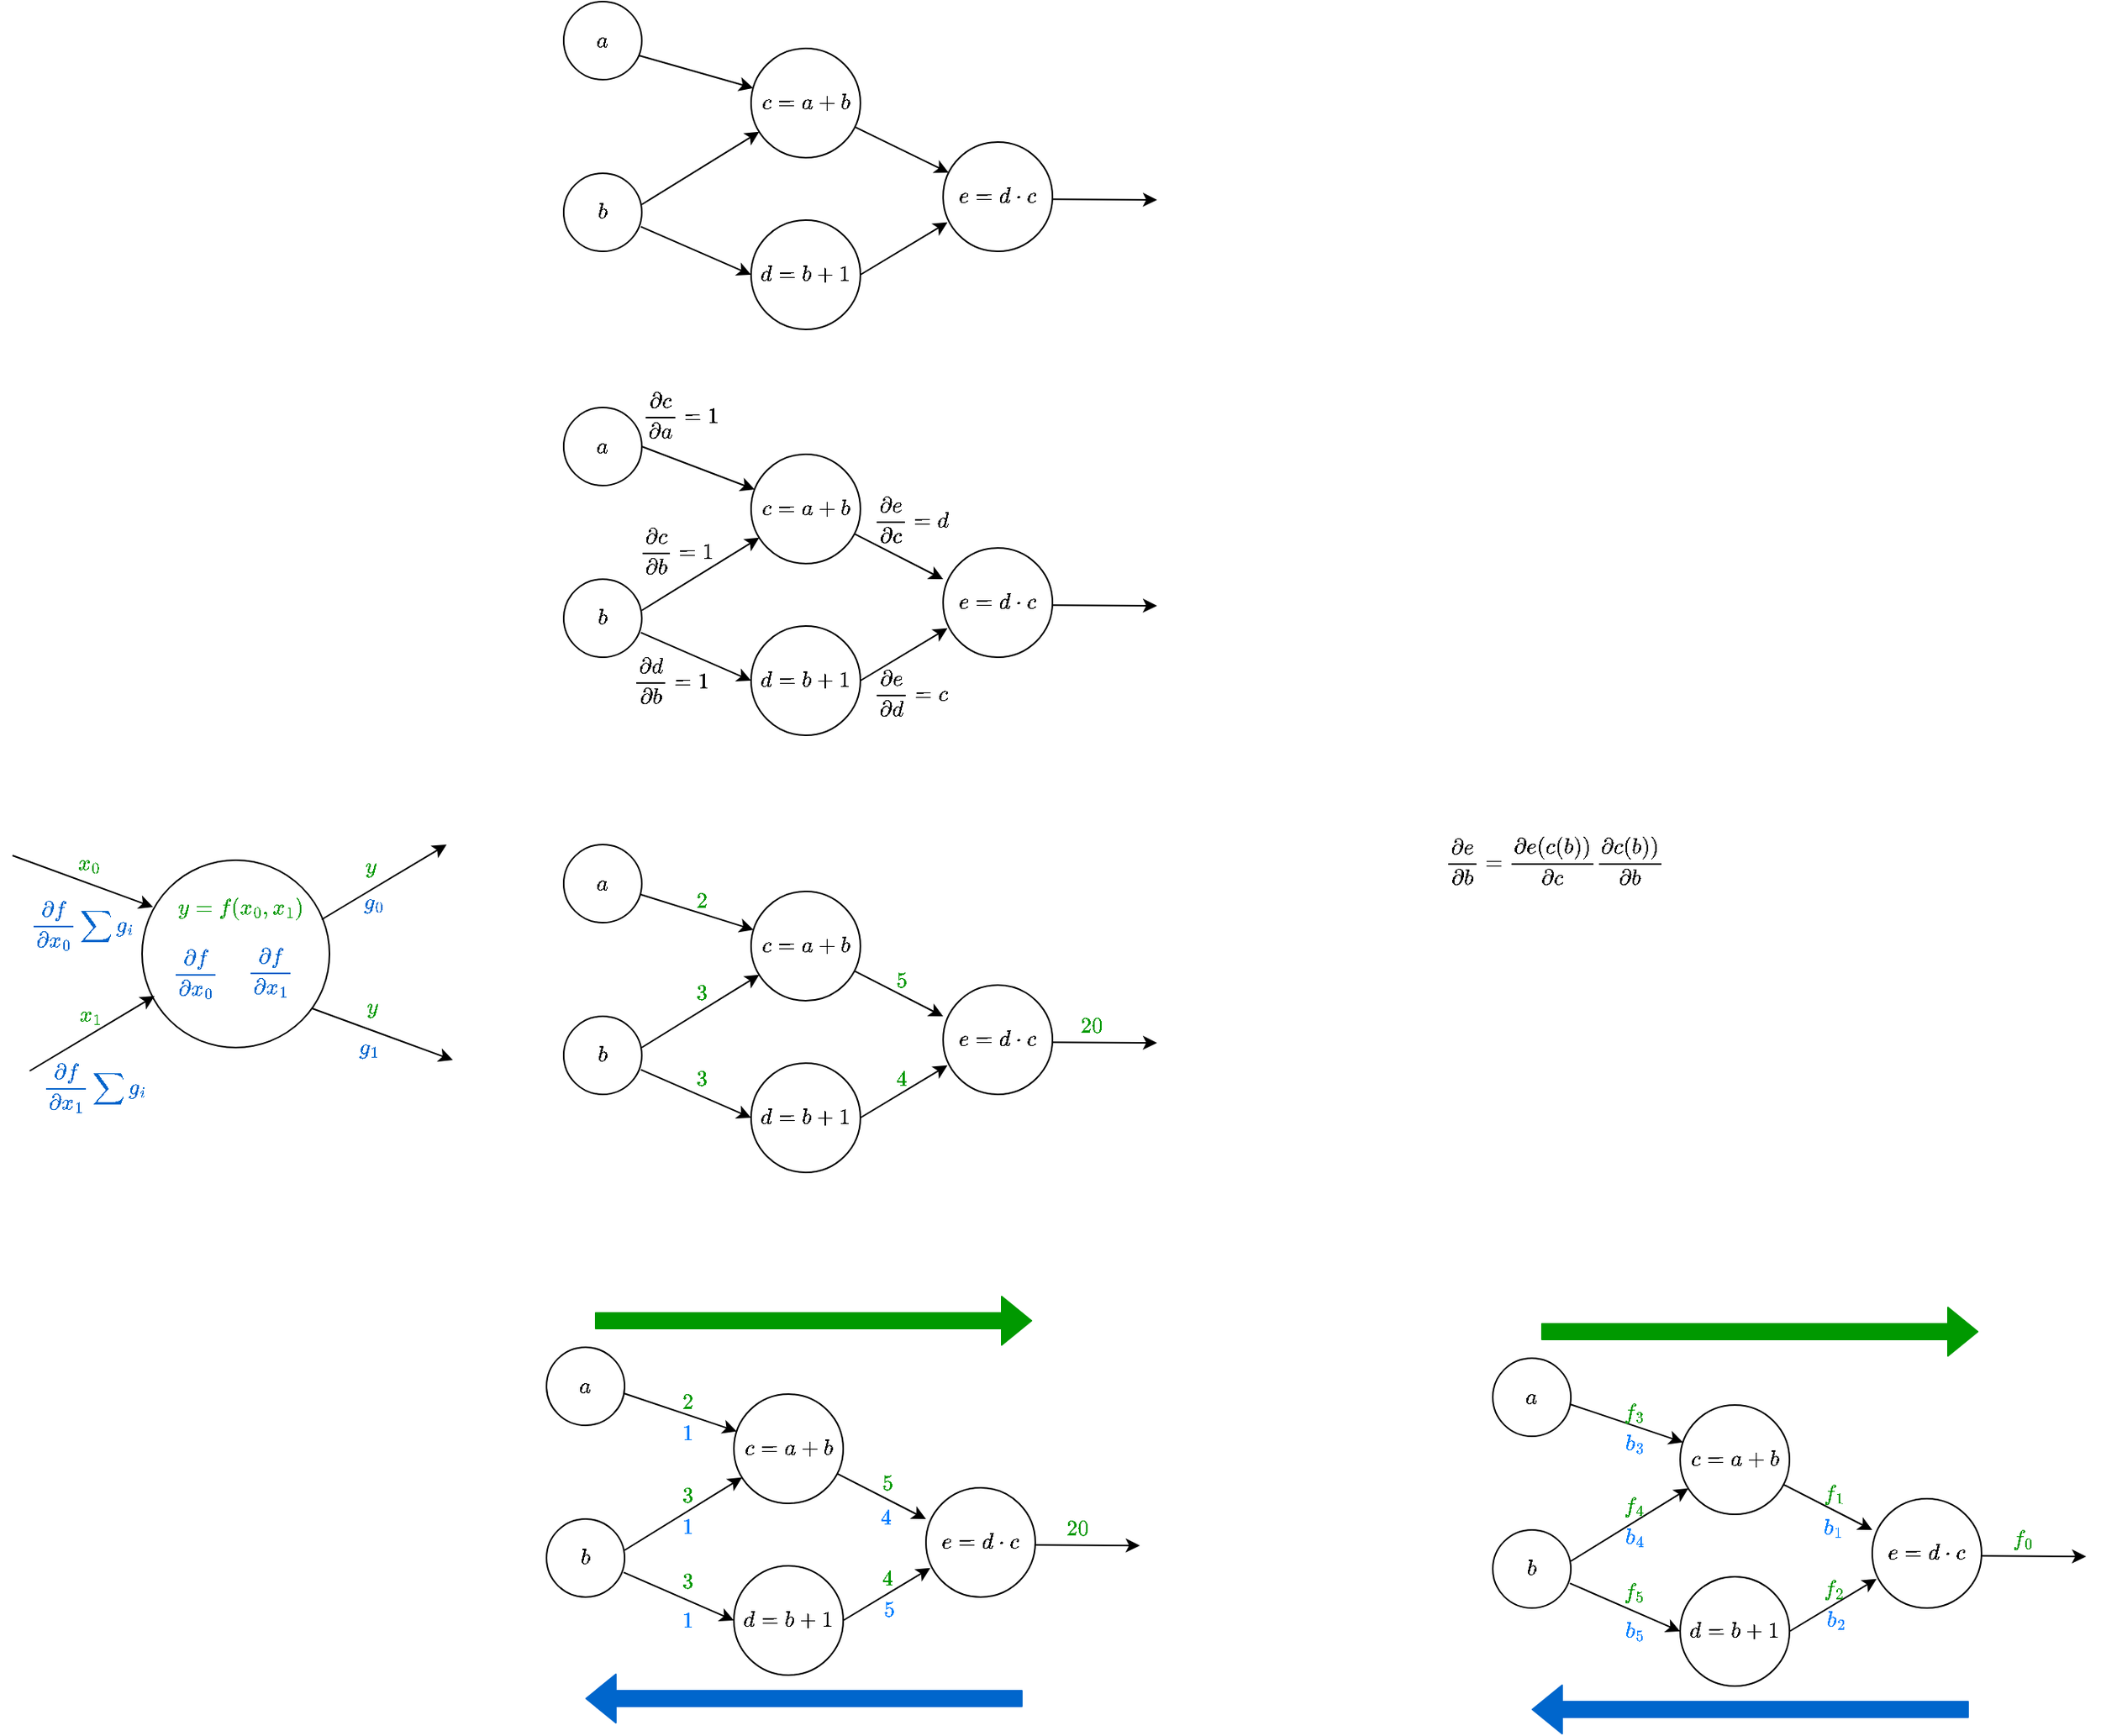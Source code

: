 <mxfile version="14.5.1" type="device"><diagram id="FZ1qodTyxrPg3b0DDFXE" name="Page-1"><mxGraphModel dx="2062" dy="1176" grid="1" gridSize="1" guides="1" tooltips="1" connect="1" arrows="1" fold="1" page="1" pageScale="1" pageWidth="1169" pageHeight="827" math="1" shadow="0"><root><mxCell id="0"/><mxCell id="1" parent="0"/><mxCell id="uOU9clJTIE974r7IaApo-1" value="$$e=d\cdot c$$" style="ellipse;whiteSpace=wrap;html=1;aspect=fixed;" parent="1" vertex="1"><mxGeometry x="633" y="310" width="70" height="70" as="geometry"/></mxCell><mxCell id="uOU9clJTIE974r7IaApo-2" value="&lt;span style=&quot;color: rgb(0 , 0 , 0) ; font-family: &amp;#34;helvetica&amp;#34; ; font-size: 12px ; font-style: normal ; font-weight: 400 ; letter-spacing: normal ; text-align: center ; text-indent: 0px ; text-transform: none ; word-spacing: 0px ; background-color: rgb(248 , 249 , 250) ; display: inline ; float: none&quot;&gt;$$c=a+b$$&lt;/span&gt;" style="ellipse;whiteSpace=wrap;html=1;aspect=fixed;" parent="1" vertex="1"><mxGeometry x="510" y="250" width="70" height="70" as="geometry"/></mxCell><mxCell id="uOU9clJTIE974r7IaApo-3" value="&lt;span style=&quot;font-family: &amp;#34;helvetica&amp;#34;&quot;&gt;$$d=b+1$$&lt;/span&gt;" style="ellipse;whiteSpace=wrap;html=1;aspect=fixed;" parent="1" vertex="1"><mxGeometry x="510" y="360" width="70" height="70" as="geometry"/></mxCell><mxCell id="uOU9clJTIE974r7IaApo-4" value="$$a$$" style="ellipse;whiteSpace=wrap;html=1;aspect=fixed;" parent="1" vertex="1"><mxGeometry x="390" y="220" width="50" height="50" as="geometry"/></mxCell><mxCell id="uOU9clJTIE974r7IaApo-5" value="$$b$$" style="ellipse;whiteSpace=wrap;html=1;aspect=fixed;" parent="1" vertex="1"><mxGeometry x="390" y="330" width="50" height="50" as="geometry"/></mxCell><mxCell id="uOU9clJTIE974r7IaApo-8" value="" style="endArrow=classic;html=1;exitX=0.96;exitY=0.69;exitDx=0;exitDy=0;exitPerimeter=0;" parent="1" source="uOU9clJTIE974r7IaApo-4" target="uOU9clJTIE974r7IaApo-2" edge="1"><mxGeometry width="50" height="50" relative="1" as="geometry"><mxPoint x="530" y="360" as="sourcePoint"/><mxPoint x="580" y="310" as="targetPoint"/></mxGeometry></mxCell><mxCell id="uOU9clJTIE974r7IaApo-9" value="" style="endArrow=classic;html=1;" parent="1" target="uOU9clJTIE974r7IaApo-2" edge="1"><mxGeometry width="50" height="50" relative="1" as="geometry"><mxPoint x="440" y="350" as="sourcePoint"/><mxPoint x="490" y="300" as="targetPoint"/></mxGeometry></mxCell><mxCell id="uOU9clJTIE974r7IaApo-11" value="" style="endArrow=classic;html=1;exitX=0.988;exitY=0.683;exitDx=0;exitDy=0;exitPerimeter=0;entryX=0;entryY=0.5;entryDx=0;entryDy=0;" parent="1" source="uOU9clJTIE974r7IaApo-5" target="uOU9clJTIE974r7IaApo-3" edge="1"><mxGeometry width="50" height="50" relative="1" as="geometry"><mxPoint x="450.0" y="360" as="sourcePoint"/><mxPoint x="525.232" y="313.409" as="targetPoint"/></mxGeometry></mxCell><mxCell id="uOU9clJTIE974r7IaApo-12" value="" style="endArrow=classic;html=1;exitX=1;exitY=0.5;exitDx=0;exitDy=0;entryX=0.04;entryY=0.734;entryDx=0;entryDy=0;entryPerimeter=0;" parent="1" source="uOU9clJTIE974r7IaApo-3" target="uOU9clJTIE974r7IaApo-1" edge="1"><mxGeometry width="50" height="50" relative="1" as="geometry"><mxPoint x="460.0" y="370" as="sourcePoint"/><mxPoint x="535.232" y="323.409" as="targetPoint"/></mxGeometry></mxCell><mxCell id="uOU9clJTIE974r7IaApo-13" value="" style="endArrow=classic;html=1;" parent="1" source="uOU9clJTIE974r7IaApo-2" target="uOU9clJTIE974r7IaApo-1" edge="1"><mxGeometry width="50" height="50" relative="1" as="geometry"><mxPoint x="470.0" y="380" as="sourcePoint"/><mxPoint x="633" y="330" as="targetPoint"/></mxGeometry></mxCell><mxCell id="uOU9clJTIE974r7IaApo-14" value="" style="endArrow=classic;html=1;" parent="1" edge="1"><mxGeometry width="50" height="50" relative="1" as="geometry"><mxPoint x="703.0" y="346.59" as="sourcePoint"/><mxPoint x="770" y="347" as="targetPoint"/></mxGeometry></mxCell><mxCell id="uOU9clJTIE974r7IaApo-15" value="$$e=d\cdot c$$" style="ellipse;whiteSpace=wrap;html=1;aspect=fixed;" parent="1" vertex="1"><mxGeometry x="633" y="850" width="70" height="70" as="geometry"/></mxCell><mxCell id="uOU9clJTIE974r7IaApo-16" value="&lt;span style=&quot;color: rgb(0 , 0 , 0) ; font-family: &amp;#34;helvetica&amp;#34; ; font-size: 12px ; font-style: normal ; font-weight: 400 ; letter-spacing: normal ; text-align: center ; text-indent: 0px ; text-transform: none ; word-spacing: 0px ; background-color: rgb(248 , 249 , 250) ; display: inline ; float: none&quot;&gt;$$c=a+b$$&lt;/span&gt;" style="ellipse;whiteSpace=wrap;html=1;aspect=fixed;" parent="1" vertex="1"><mxGeometry x="510" y="790" width="70" height="70" as="geometry"/></mxCell><mxCell id="uOU9clJTIE974r7IaApo-17" value="&lt;span style=&quot;font-family: &amp;#34;helvetica&amp;#34;&quot;&gt;$$d=b+1$$&lt;/span&gt;" style="ellipse;whiteSpace=wrap;html=1;aspect=fixed;" parent="1" vertex="1"><mxGeometry x="510" y="900" width="70" height="70" as="geometry"/></mxCell><mxCell id="uOU9clJTIE974r7IaApo-18" value="$$a$$" style="ellipse;whiteSpace=wrap;html=1;aspect=fixed;" parent="1" vertex="1"><mxGeometry x="390" y="760" width="50" height="50" as="geometry"/></mxCell><mxCell id="uOU9clJTIE974r7IaApo-19" value="$$b$$" style="ellipse;whiteSpace=wrap;html=1;aspect=fixed;" parent="1" vertex="1"><mxGeometry x="390" y="870" width="50" height="50" as="geometry"/></mxCell><mxCell id="uOU9clJTIE974r7IaApo-20" value="" style="endArrow=classic;html=1;exitX=0.979;exitY=0.638;exitDx=0;exitDy=0;exitPerimeter=0;" parent="1" source="uOU9clJTIE974r7IaApo-18" target="uOU9clJTIE974r7IaApo-16" edge="1"><mxGeometry width="50" height="50" relative="1" as="geometry"><mxPoint x="530" y="900" as="sourcePoint"/><mxPoint x="580" y="850" as="targetPoint"/></mxGeometry></mxCell><mxCell id="uOU9clJTIE974r7IaApo-21" value="" style="endArrow=classic;html=1;" parent="1" target="uOU9clJTIE974r7IaApo-16" edge="1"><mxGeometry width="50" height="50" relative="1" as="geometry"><mxPoint x="440.0" y="890" as="sourcePoint"/><mxPoint x="490" y="840" as="targetPoint"/></mxGeometry></mxCell><mxCell id="uOU9clJTIE974r7IaApo-22" value="" style="endArrow=classic;html=1;exitX=0.988;exitY=0.683;exitDx=0;exitDy=0;exitPerimeter=0;entryX=0;entryY=0.5;entryDx=0;entryDy=0;" parent="1" source="uOU9clJTIE974r7IaApo-19" target="uOU9clJTIE974r7IaApo-17" edge="1"><mxGeometry width="50" height="50" relative="1" as="geometry"><mxPoint x="450.0" y="900" as="sourcePoint"/><mxPoint x="525.232" y="853.409" as="targetPoint"/></mxGeometry></mxCell><mxCell id="uOU9clJTIE974r7IaApo-23" value="" style="endArrow=classic;html=1;exitX=1;exitY=0.5;exitDx=0;exitDy=0;entryX=0.04;entryY=0.734;entryDx=0;entryDy=0;entryPerimeter=0;" parent="1" source="uOU9clJTIE974r7IaApo-17" target="uOU9clJTIE974r7IaApo-15" edge="1"><mxGeometry width="50" height="50" relative="1" as="geometry"><mxPoint x="460.0" y="910" as="sourcePoint"/><mxPoint x="535.232" y="863.409" as="targetPoint"/></mxGeometry></mxCell><mxCell id="uOU9clJTIE974r7IaApo-24" value="" style="endArrow=classic;html=1;entryX=0;entryY=0.286;entryDx=0;entryDy=0;entryPerimeter=0;" parent="1" source="uOU9clJTIE974r7IaApo-16" target="uOU9clJTIE974r7IaApo-15" edge="1"><mxGeometry width="50" height="50" relative="1" as="geometry"><mxPoint x="470.0" y="920" as="sourcePoint"/><mxPoint x="545.232" y="873.409" as="targetPoint"/></mxGeometry></mxCell><mxCell id="uOU9clJTIE974r7IaApo-25" value="" style="endArrow=classic;html=1;" parent="1" edge="1"><mxGeometry width="50" height="50" relative="1" as="geometry"><mxPoint x="703" y="886.59" as="sourcePoint"/><mxPoint x="770" y="887" as="targetPoint"/></mxGeometry></mxCell><mxCell id="uOU9clJTIE974r7IaApo-28" value="$$3$$" style="text;html=1;fillColor=none;align=center;verticalAlign=middle;whiteSpace=wrap;rounded=0;fontColor=#009900;" parent="1" vertex="1"><mxGeometry x="459" y="845" width="40" height="20" as="geometry"/></mxCell><mxCell id="uOU9clJTIE974r7IaApo-29" value="$$4$$" style="text;html=1;fillColor=none;align=center;verticalAlign=middle;whiteSpace=wrap;rounded=0;fontColor=#009900;" parent="1" vertex="1"><mxGeometry x="587" y="900" width="40" height="20" as="geometry"/></mxCell><mxCell id="uOU9clJTIE974r7IaApo-30" value="$$5$$" style="text;html=1;fillColor=none;align=center;verticalAlign=middle;whiteSpace=wrap;rounded=0;fontColor=#009900;" parent="1" vertex="1"><mxGeometry x="587" y="837" width="40" height="20" as="geometry"/></mxCell><mxCell id="uOU9clJTIE974r7IaApo-31" value="$$20$$" style="text;html=1;fillColor=none;align=center;verticalAlign=middle;whiteSpace=wrap;rounded=0;fontColor=#009900;" parent="1" vertex="1"><mxGeometry x="708" y="866" width="40" height="20" as="geometry"/></mxCell><mxCell id="uOU9clJTIE974r7IaApo-32" value="$$3$$" style="text;html=1;fillColor=none;align=center;verticalAlign=middle;whiteSpace=wrap;rounded=0;fontColor=#009900;" parent="1" vertex="1"><mxGeometry x="459" y="900" width="40" height="20" as="geometry"/></mxCell><mxCell id="uOU9clJTIE974r7IaApo-33" value="$$2$$" style="text;html=1;fillColor=none;align=center;verticalAlign=middle;whiteSpace=wrap;rounded=0;fontColor=#009900;" parent="1" vertex="1"><mxGeometry x="459" y="786" width="40" height="20" as="geometry"/></mxCell><mxCell id="uOU9clJTIE974r7IaApo-34" value="$$e=d\cdot c$$" style="ellipse;whiteSpace=wrap;html=1;aspect=fixed;" parent="1" vertex="1"><mxGeometry x="633" y="570" width="70" height="70" as="geometry"/></mxCell><mxCell id="uOU9clJTIE974r7IaApo-35" value="&lt;span style=&quot;color: rgb(0 , 0 , 0) ; font-family: &amp;#34;helvetica&amp;#34; ; font-size: 12px ; font-style: normal ; font-weight: 400 ; letter-spacing: normal ; text-align: center ; text-indent: 0px ; text-transform: none ; word-spacing: 0px ; background-color: rgb(248 , 249 , 250) ; display: inline ; float: none&quot;&gt;$$c=a+b$$&lt;/span&gt;" style="ellipse;whiteSpace=wrap;html=1;aspect=fixed;" parent="1" vertex="1"><mxGeometry x="510" y="510" width="70" height="70" as="geometry"/></mxCell><mxCell id="uOU9clJTIE974r7IaApo-36" value="&lt;span style=&quot;font-family: &amp;#34;helvetica&amp;#34;&quot;&gt;$$d=b+1$$&lt;/span&gt;" style="ellipse;whiteSpace=wrap;html=1;aspect=fixed;" parent="1" vertex="1"><mxGeometry x="510" y="620" width="70" height="70" as="geometry"/></mxCell><mxCell id="uOU9clJTIE974r7IaApo-37" value="$$a$$" style="ellipse;whiteSpace=wrap;html=1;aspect=fixed;" parent="1" vertex="1"><mxGeometry x="390" y="480" width="50" height="50" as="geometry"/></mxCell><mxCell id="uOU9clJTIE974r7IaApo-38" value="$$b$$" style="ellipse;whiteSpace=wrap;html=1;aspect=fixed;" parent="1" vertex="1"><mxGeometry x="390" y="590" width="50" height="50" as="geometry"/></mxCell><mxCell id="uOU9clJTIE974r7IaApo-39" value="" style="endArrow=classic;html=1;exitX=1;exitY=0.5;exitDx=0;exitDy=0;" parent="1" source="uOU9clJTIE974r7IaApo-37" target="uOU9clJTIE974r7IaApo-35" edge="1"><mxGeometry width="50" height="50" relative="1" as="geometry"><mxPoint x="530" y="620" as="sourcePoint"/><mxPoint x="580" y="570" as="targetPoint"/></mxGeometry></mxCell><mxCell id="uOU9clJTIE974r7IaApo-40" value="" style="endArrow=classic;html=1;" parent="1" target="uOU9clJTIE974r7IaApo-35" edge="1"><mxGeometry width="50" height="50" relative="1" as="geometry"><mxPoint x="440.0" y="610" as="sourcePoint"/><mxPoint x="490" y="560" as="targetPoint"/></mxGeometry></mxCell><mxCell id="uOU9clJTIE974r7IaApo-41" value="" style="endArrow=classic;html=1;exitX=0.988;exitY=0.683;exitDx=0;exitDy=0;exitPerimeter=0;entryX=0;entryY=0.5;entryDx=0;entryDy=0;" parent="1" source="uOU9clJTIE974r7IaApo-38" target="uOU9clJTIE974r7IaApo-36" edge="1"><mxGeometry width="50" height="50" relative="1" as="geometry"><mxPoint x="450.0" y="620" as="sourcePoint"/><mxPoint x="525.232" y="573.409" as="targetPoint"/></mxGeometry></mxCell><mxCell id="uOU9clJTIE974r7IaApo-42" value="" style="endArrow=classic;html=1;exitX=1;exitY=0.5;exitDx=0;exitDy=0;entryX=0.04;entryY=0.734;entryDx=0;entryDy=0;entryPerimeter=0;" parent="1" source="uOU9clJTIE974r7IaApo-36" target="uOU9clJTIE974r7IaApo-34" edge="1"><mxGeometry width="50" height="50" relative="1" as="geometry"><mxPoint x="460.0" y="630" as="sourcePoint"/><mxPoint x="535.232" y="583.409" as="targetPoint"/></mxGeometry></mxCell><mxCell id="uOU9clJTIE974r7IaApo-43" value="" style="endArrow=classic;html=1;entryX=0;entryY=0.286;entryDx=0;entryDy=0;entryPerimeter=0;" parent="1" source="uOU9clJTIE974r7IaApo-35" target="uOU9clJTIE974r7IaApo-34" edge="1"><mxGeometry width="50" height="50" relative="1" as="geometry"><mxPoint x="470.0" y="640" as="sourcePoint"/><mxPoint x="545.232" y="593.409" as="targetPoint"/></mxGeometry></mxCell><mxCell id="uOU9clJTIE974r7IaApo-44" value="" style="endArrow=classic;html=1;" parent="1" edge="1"><mxGeometry width="50" height="50" relative="1" as="geometry"><mxPoint x="703" y="606.59" as="sourcePoint"/><mxPoint x="770" y="607" as="targetPoint"/></mxGeometry></mxCell><mxCell id="uOU9clJTIE974r7IaApo-45" value="$$\frac{\partial c}{\partial a} = 1$$" style="text;html=1;strokeColor=none;fillColor=none;align=center;verticalAlign=middle;whiteSpace=wrap;rounded=0;" parent="1" vertex="1"><mxGeometry x="445" y="475" width="40" height="20" as="geometry"/></mxCell><mxCell id="uOU9clJTIE974r7IaApo-46" value="$$\frac{\partial d}{\partial b} = 1$$" style="text;html=1;strokeColor=none;fillColor=none;align=center;verticalAlign=middle;whiteSpace=wrap;rounded=0;" parent="1" vertex="1"><mxGeometry x="439" y="645" width="40" height="20" as="geometry"/></mxCell><mxCell id="uOU9clJTIE974r7IaApo-47" value="$$\frac{\partial c}{\partial b} = 1$$" style="text;html=1;strokeColor=none;fillColor=none;align=center;verticalAlign=middle;whiteSpace=wrap;rounded=0;" parent="1" vertex="1"><mxGeometry x="442" y="562" width="40" height="20" as="geometry"/></mxCell><mxCell id="uOU9clJTIE974r7IaApo-48" value="$$\frac{\partial e}{\partial c} = d$$" style="text;html=1;strokeColor=none;fillColor=none;align=center;verticalAlign=middle;whiteSpace=wrap;rounded=0;" parent="1" vertex="1"><mxGeometry x="593" y="542" width="40" height="20" as="geometry"/></mxCell><mxCell id="uOU9clJTIE974r7IaApo-49" value="$$\frac{\partial e}{\partial d} = c$$" style="text;html=1;strokeColor=none;fillColor=none;align=center;verticalAlign=middle;whiteSpace=wrap;rounded=0;" parent="1" vertex="1"><mxGeometry x="593" y="653" width="40" height="20" as="geometry"/></mxCell><mxCell id="uOU9clJTIE974r7IaApo-51" value="$$\frac{\partial e}{\partial b} = \frac{\partial e(c(b))}{\partial c}\frac{\partial c(b))}{\partial b}&lt;br&gt;$$" style="text;html=1;strokeColor=none;fillColor=none;align=center;verticalAlign=middle;whiteSpace=wrap;rounded=0;" parent="1" vertex="1"><mxGeometry x="849" y="760" width="351" height="20" as="geometry"/></mxCell><mxCell id="uOU9clJTIE974r7IaApo-80" value="$$e=d\cdot c$$" style="ellipse;whiteSpace=wrap;html=1;aspect=fixed;" parent="1" vertex="1"><mxGeometry x="622" y="1172" width="70" height="70" as="geometry"/></mxCell><mxCell id="uOU9clJTIE974r7IaApo-81" value="&lt;span style=&quot;color: rgb(0 , 0 , 0) ; font-family: &amp;#34;helvetica&amp;#34; ; font-size: 12px ; font-style: normal ; font-weight: 400 ; letter-spacing: normal ; text-align: center ; text-indent: 0px ; text-transform: none ; word-spacing: 0px ; background-color: rgb(248 , 249 , 250) ; display: inline ; float: none&quot;&gt;$$c=a+b$$&lt;/span&gt;" style="ellipse;whiteSpace=wrap;html=1;aspect=fixed;" parent="1" vertex="1"><mxGeometry x="499" y="1112" width="70" height="70" as="geometry"/></mxCell><mxCell id="uOU9clJTIE974r7IaApo-82" value="&lt;span style=&quot;font-family: &amp;#34;helvetica&amp;#34;&quot;&gt;$$d=b+1$$&lt;/span&gt;" style="ellipse;whiteSpace=wrap;html=1;aspect=fixed;" parent="1" vertex="1"><mxGeometry x="499" y="1222" width="70" height="70" as="geometry"/></mxCell><mxCell id="uOU9clJTIE974r7IaApo-83" value="$$a$$" style="ellipse;whiteSpace=wrap;html=1;aspect=fixed;" parent="1" vertex="1"><mxGeometry x="379" y="1082" width="50" height="50" as="geometry"/></mxCell><mxCell id="uOU9clJTIE974r7IaApo-84" value="$$b$$" style="ellipse;whiteSpace=wrap;html=1;aspect=fixed;" parent="1" vertex="1"><mxGeometry x="379" y="1192" width="50" height="50" as="geometry"/></mxCell><mxCell id="uOU9clJTIE974r7IaApo-85" value="" style="endArrow=classic;html=1;exitX=0.99;exitY=0.59;exitDx=0;exitDy=0;exitPerimeter=0;" parent="1" source="uOU9clJTIE974r7IaApo-83" target="uOU9clJTIE974r7IaApo-81" edge="1"><mxGeometry width="50" height="50" relative="1" as="geometry"><mxPoint x="519" y="1222" as="sourcePoint"/><mxPoint x="569" y="1172" as="targetPoint"/></mxGeometry></mxCell><mxCell id="uOU9clJTIE974r7IaApo-86" value="" style="endArrow=classic;html=1;" parent="1" target="uOU9clJTIE974r7IaApo-81" edge="1"><mxGeometry width="50" height="50" relative="1" as="geometry"><mxPoint x="429.0" y="1212" as="sourcePoint"/><mxPoint x="479" y="1162" as="targetPoint"/></mxGeometry></mxCell><mxCell id="uOU9clJTIE974r7IaApo-87" value="" style="endArrow=classic;html=1;exitX=0.988;exitY=0.683;exitDx=0;exitDy=0;exitPerimeter=0;entryX=0;entryY=0.5;entryDx=0;entryDy=0;" parent="1" source="uOU9clJTIE974r7IaApo-84" target="uOU9clJTIE974r7IaApo-82" edge="1"><mxGeometry width="50" height="50" relative="1" as="geometry"><mxPoint x="439.0" y="1222" as="sourcePoint"/><mxPoint x="514.232" y="1175.409" as="targetPoint"/></mxGeometry></mxCell><mxCell id="uOU9clJTIE974r7IaApo-88" value="" style="endArrow=classic;html=1;exitX=1;exitY=0.5;exitDx=0;exitDy=0;entryX=0.04;entryY=0.734;entryDx=0;entryDy=0;entryPerimeter=0;" parent="1" source="uOU9clJTIE974r7IaApo-82" target="uOU9clJTIE974r7IaApo-80" edge="1"><mxGeometry width="50" height="50" relative="1" as="geometry"><mxPoint x="449.0" y="1232" as="sourcePoint"/><mxPoint x="524.232" y="1185.409" as="targetPoint"/></mxGeometry></mxCell><mxCell id="uOU9clJTIE974r7IaApo-89" value="" style="endArrow=classic;html=1;entryX=0;entryY=0.286;entryDx=0;entryDy=0;entryPerimeter=0;" parent="1" source="uOU9clJTIE974r7IaApo-81" target="uOU9clJTIE974r7IaApo-80" edge="1"><mxGeometry width="50" height="50" relative="1" as="geometry"><mxPoint x="459.0" y="1242" as="sourcePoint"/><mxPoint x="534.232" y="1195.409" as="targetPoint"/></mxGeometry></mxCell><mxCell id="uOU9clJTIE974r7IaApo-90" value="" style="endArrow=classic;html=1;" parent="1" edge="1"><mxGeometry width="50" height="50" relative="1" as="geometry"><mxPoint x="692" y="1208.59" as="sourcePoint"/><mxPoint x="759" y="1209" as="targetPoint"/></mxGeometry></mxCell><mxCell id="uOU9clJTIE974r7IaApo-130" value="$$3$$" style="text;html=1;fillColor=none;align=center;verticalAlign=middle;whiteSpace=wrap;rounded=0;fontColor=#009900;" parent="1" vertex="1"><mxGeometry x="450" y="1167" width="40" height="20" as="geometry"/></mxCell><mxCell id="uOU9clJTIE974r7IaApo-131" value="$$4$$" style="text;html=1;fillColor=none;align=center;verticalAlign=middle;whiteSpace=wrap;rounded=0;fontColor=#009900;" parent="1" vertex="1"><mxGeometry x="578" y="1220" width="40" height="20" as="geometry"/></mxCell><mxCell id="uOU9clJTIE974r7IaApo-132" value="$$5$$" style="text;html=1;fillColor=none;align=center;verticalAlign=middle;whiteSpace=wrap;rounded=0;fontColor=#009900;" parent="1" vertex="1"><mxGeometry x="578" y="1159" width="40" height="20" as="geometry"/></mxCell><mxCell id="uOU9clJTIE974r7IaApo-133" value="$$20$$" style="text;html=1;fillColor=none;align=center;verticalAlign=middle;whiteSpace=wrap;rounded=0;fontColor=#009900;" parent="1" vertex="1"><mxGeometry x="699" y="1188" width="40" height="20" as="geometry"/></mxCell><mxCell id="uOU9clJTIE974r7IaApo-134" value="$$3$$" style="text;html=1;fillColor=none;align=center;verticalAlign=middle;whiteSpace=wrap;rounded=0;fontColor=#009900;" parent="1" vertex="1"><mxGeometry x="450" y="1222" width="40" height="20" as="geometry"/></mxCell><mxCell id="uOU9clJTIE974r7IaApo-135" value="$$2$$" style="text;html=1;fillColor=none;align=center;verticalAlign=middle;whiteSpace=wrap;rounded=0;fontColor=#009900;" parent="1" vertex="1"><mxGeometry x="450" y="1107" width="40" height="20" as="geometry"/></mxCell><mxCell id="uOU9clJTIE974r7IaApo-139" value="$$4$$" style="text;html=1;fillColor=none;align=center;verticalAlign=middle;whiteSpace=wrap;rounded=0;fontColor=#007FFF;" parent="1" vertex="1"><mxGeometry x="577" y="1181" width="40" height="20" as="geometry"/></mxCell><mxCell id="uOU9clJTIE974r7IaApo-140" value="$$5$$" style="text;html=1;fillColor=none;align=center;verticalAlign=middle;whiteSpace=wrap;rounded=0;fontColor=#007FFF;" parent="1" vertex="1"><mxGeometry x="578.9" y="1240" width="40" height="20" as="geometry"/></mxCell><mxCell id="uOU9clJTIE974r7IaApo-141" value="$$1$$" style="text;html=1;fillColor=none;align=center;verticalAlign=middle;whiteSpace=wrap;rounded=0;fontColor=#007FFF;" parent="1" vertex="1"><mxGeometry x="450" y="1127" width="40" height="20" as="geometry"/></mxCell><mxCell id="uOU9clJTIE974r7IaApo-142" value="$$1$$" style="text;html=1;fillColor=none;align=center;verticalAlign=middle;whiteSpace=wrap;rounded=0;fontColor=#007FFF;" parent="1" vertex="1"><mxGeometry x="450" y="1187" width="40" height="20" as="geometry"/></mxCell><mxCell id="uOU9clJTIE974r7IaApo-143" value="$$1$$" style="text;html=1;fillColor=none;align=center;verticalAlign=middle;whiteSpace=wrap;rounded=0;fontColor=#007FFF;" parent="1" vertex="1"><mxGeometry x="450" y="1247" width="40" height="20" as="geometry"/></mxCell><mxCell id="uOU9clJTIE974r7IaApo-144" value="" style="shape=flexArrow;endArrow=classic;html=1;fontColor=#007FFF;strokeColor=#009900;fillColor=#009900;" parent="1" edge="1"><mxGeometry width="50" height="50" relative="1" as="geometry"><mxPoint x="410" y="1065" as="sourcePoint"/><mxPoint x="690" y="1065" as="targetPoint"/></mxGeometry></mxCell><mxCell id="uOU9clJTIE974r7IaApo-145" value="" style="shape=flexArrow;endArrow=classic;html=1;fontColor=#007FFF;strokeColor=#0066CC;fillColor=#0066CC;" parent="1" edge="1"><mxGeometry width="50" height="50" relative="1" as="geometry"><mxPoint x="683.9" y="1307" as="sourcePoint"/><mxPoint x="403.9" y="1307" as="targetPoint"/></mxGeometry></mxCell><mxCell id="uOU9clJTIE974r7IaApo-170" value="" style="ellipse;whiteSpace=wrap;html=1;aspect=fixed;fontColor=#007FFF;" parent="1" vertex="1"><mxGeometry x="120" y="770" width="120" height="120" as="geometry"/></mxCell><mxCell id="uOU9clJTIE974r7IaApo-171" value="$$y=f(x_0, x_1)$$" style="text;html=1;strokeColor=none;fillColor=none;align=center;verticalAlign=middle;whiteSpace=wrap;rounded=0;fontColor=#009900;" parent="1" vertex="1"><mxGeometry x="163" y="791" width="40" height="20" as="geometry"/></mxCell><mxCell id="uOU9clJTIE974r7IaApo-172" value="" style="endArrow=classic;html=1;fillColor=#0066CC;fontColor=#007FFF;" parent="1" edge="1"><mxGeometry width="50" height="50" relative="1" as="geometry"><mxPoint x="235" y="808" as="sourcePoint"/><mxPoint x="315" y="760" as="targetPoint"/></mxGeometry></mxCell><mxCell id="uOU9clJTIE974r7IaApo-173" value="" style="endArrow=classic;html=1;fillColor=#0066CC;fontColor=#007FFF;" parent="1" edge="1"><mxGeometry width="50" height="50" relative="1" as="geometry"><mxPoint x="229" y="865" as="sourcePoint"/><mxPoint x="319" y="898" as="targetPoint"/></mxGeometry></mxCell><mxCell id="uOU9clJTIE974r7IaApo-174" value="" style="endArrow=classic;html=1;fillColor=#0066CC;fontColor=#007FFF;" parent="1" edge="1"><mxGeometry width="50" height="50" relative="1" as="geometry"><mxPoint x="48" y="905" as="sourcePoint"/><mxPoint x="128" y="857" as="targetPoint"/></mxGeometry></mxCell><mxCell id="uOU9clJTIE974r7IaApo-175" value="" style="endArrow=classic;html=1;fillColor=#0066CC;fontColor=#007FFF;" parent="1" edge="1"><mxGeometry width="50" height="50" relative="1" as="geometry"><mxPoint x="37" y="767" as="sourcePoint"/><mxPoint x="127" y="800" as="targetPoint"/></mxGeometry></mxCell><mxCell id="uOU9clJTIE974r7IaApo-176" value="$$y$$" style="text;html=1;strokeColor=none;fillColor=none;align=center;verticalAlign=middle;whiteSpace=wrap;rounded=0;fontColor=#009900;" parent="1" vertex="1"><mxGeometry x="247" y="764" width="40" height="20" as="geometry"/></mxCell><mxCell id="uOU9clJTIE974r7IaApo-177" value="$$y$$" style="text;html=1;strokeColor=none;fillColor=none;align=center;verticalAlign=middle;whiteSpace=wrap;rounded=0;fontColor=#009900;" parent="1" vertex="1"><mxGeometry x="248" y="854" width="40" height="20" as="geometry"/></mxCell><mxCell id="uOU9clJTIE974r7IaApo-178" value="$$g_1$$" style="text;html=1;strokeColor=none;fillColor=none;align=center;verticalAlign=middle;whiteSpace=wrap;rounded=0;fontColor=#0066CC;" parent="1" vertex="1"><mxGeometry x="246" y="880" width="40" height="20" as="geometry"/></mxCell><mxCell id="uOU9clJTIE974r7IaApo-179" value="$$x_0$$" style="text;html=1;strokeColor=none;fillColor=none;align=center;verticalAlign=middle;whiteSpace=wrap;rounded=0;fontColor=#009900;" parent="1" vertex="1"><mxGeometry x="66" y="762" width="40" height="20" as="geometry"/></mxCell><mxCell id="uOU9clJTIE974r7IaApo-180" value="$$x_1$$" style="text;html=1;strokeColor=none;fillColor=none;align=center;verticalAlign=middle;whiteSpace=wrap;rounded=0;fontColor=#009900;" parent="1" vertex="1"><mxGeometry x="67" y="859" width="40" height="20" as="geometry"/></mxCell><mxCell id="uOU9clJTIE974r7IaApo-181" value="$$g_0$$" style="text;html=1;strokeColor=none;fillColor=none;align=center;verticalAlign=middle;whiteSpace=wrap;rounded=0;fontColor=#0066CC;" parent="1" vertex="1"><mxGeometry x="249" y="787" width="40" height="20" as="geometry"/></mxCell><mxCell id="uOU9clJTIE974r7IaApo-182" value="$$\frac{\partial f}{\partial x_0}$$" style="text;html=1;strokeColor=none;fillColor=none;align=center;verticalAlign=middle;whiteSpace=wrap;rounded=0;fontColor=#0066CC;" parent="1" vertex="1"><mxGeometry x="134" y="833" width="40" height="20" as="geometry"/></mxCell><mxCell id="uOU9clJTIE974r7IaApo-183" value="$$\frac{\partial f}{\partial x_1}$$" style="text;html=1;strokeColor=none;fillColor=none;align=center;verticalAlign=middle;whiteSpace=wrap;rounded=0;fontColor=#0066CC;" parent="1" vertex="1"><mxGeometry x="182" y="831" width="40" height="20" as="geometry"/></mxCell><mxCell id="uOU9clJTIE974r7IaApo-185" value="$$\frac{\partial f}{\partial x_0}\sum g_i$$" style="text;html=1;strokeColor=none;fillColor=none;align=center;verticalAlign=middle;whiteSpace=wrap;rounded=0;fontColor=#0066CC;" parent="1" vertex="1"><mxGeometry x="62" y="802" width="40" height="20" as="geometry"/></mxCell><mxCell id="uOU9clJTIE974r7IaApo-186" value="$$\frac{\partial f}{\partial x_1}\sum g_i$$" style="text;html=1;strokeColor=none;fillColor=none;align=center;verticalAlign=middle;whiteSpace=wrap;rounded=0;fontColor=#0066CC;" parent="1" vertex="1"><mxGeometry x="70" y="905" width="40" height="20" as="geometry"/></mxCell><mxCell id="uCkeyWunYH5c4nyW0bhk-1" value="$$e=d\cdot c$$" style="ellipse;whiteSpace=wrap;html=1;aspect=fixed;" vertex="1" parent="1"><mxGeometry x="1228" y="1179" width="70" height="70" as="geometry"/></mxCell><mxCell id="uCkeyWunYH5c4nyW0bhk-2" value="&lt;span style=&quot;color: rgb(0 , 0 , 0) ; font-family: &amp;#34;helvetica&amp;#34; ; font-size: 12px ; font-style: normal ; font-weight: 400 ; letter-spacing: normal ; text-align: center ; text-indent: 0px ; text-transform: none ; word-spacing: 0px ; background-color: rgb(248 , 249 , 250) ; display: inline ; float: none&quot;&gt;$$c=a+b$$&lt;/span&gt;" style="ellipse;whiteSpace=wrap;html=1;aspect=fixed;" vertex="1" parent="1"><mxGeometry x="1105" y="1119" width="70" height="70" as="geometry"/></mxCell><mxCell id="uCkeyWunYH5c4nyW0bhk-3" value="&lt;span style=&quot;font-family: &amp;#34;helvetica&amp;#34;&quot;&gt;$$d=b+1$$&lt;/span&gt;" style="ellipse;whiteSpace=wrap;html=1;aspect=fixed;" vertex="1" parent="1"><mxGeometry x="1105" y="1229" width="70" height="70" as="geometry"/></mxCell><mxCell id="uCkeyWunYH5c4nyW0bhk-4" value="$$a$$" style="ellipse;whiteSpace=wrap;html=1;aspect=fixed;" vertex="1" parent="1"><mxGeometry x="985" y="1089" width="50" height="50" as="geometry"/></mxCell><mxCell id="uCkeyWunYH5c4nyW0bhk-5" value="$$b$$" style="ellipse;whiteSpace=wrap;html=1;aspect=fixed;" vertex="1" parent="1"><mxGeometry x="985" y="1199" width="50" height="50" as="geometry"/></mxCell><mxCell id="uCkeyWunYH5c4nyW0bhk-6" value="" style="endArrow=classic;html=1;exitX=0.99;exitY=0.59;exitDx=0;exitDy=0;exitPerimeter=0;" edge="1" parent="1" source="uCkeyWunYH5c4nyW0bhk-4" target="uCkeyWunYH5c4nyW0bhk-2"><mxGeometry width="50" height="50" relative="1" as="geometry"><mxPoint x="1125" y="1229" as="sourcePoint"/><mxPoint x="1175" y="1179" as="targetPoint"/></mxGeometry></mxCell><mxCell id="uCkeyWunYH5c4nyW0bhk-7" value="" style="endArrow=classic;html=1;" edge="1" parent="1" target="uCkeyWunYH5c4nyW0bhk-2"><mxGeometry width="50" height="50" relative="1" as="geometry"><mxPoint x="1035" y="1219" as="sourcePoint"/><mxPoint x="1085" y="1169" as="targetPoint"/></mxGeometry></mxCell><mxCell id="uCkeyWunYH5c4nyW0bhk-8" value="" style="endArrow=classic;html=1;exitX=0.988;exitY=0.683;exitDx=0;exitDy=0;exitPerimeter=0;entryX=0;entryY=0.5;entryDx=0;entryDy=0;" edge="1" parent="1" source="uCkeyWunYH5c4nyW0bhk-5" target="uCkeyWunYH5c4nyW0bhk-3"><mxGeometry width="50" height="50" relative="1" as="geometry"><mxPoint x="1045.0" y="1229" as="sourcePoint"/><mxPoint x="1120.232" y="1182.409" as="targetPoint"/></mxGeometry></mxCell><mxCell id="uCkeyWunYH5c4nyW0bhk-9" value="" style="endArrow=classic;html=1;exitX=1;exitY=0.5;exitDx=0;exitDy=0;entryX=0.04;entryY=0.734;entryDx=0;entryDy=0;entryPerimeter=0;" edge="1" parent="1" source="uCkeyWunYH5c4nyW0bhk-3" target="uCkeyWunYH5c4nyW0bhk-1"><mxGeometry width="50" height="50" relative="1" as="geometry"><mxPoint x="1055.0" y="1239" as="sourcePoint"/><mxPoint x="1130.232" y="1192.409" as="targetPoint"/></mxGeometry></mxCell><mxCell id="uCkeyWunYH5c4nyW0bhk-10" value="" style="endArrow=classic;html=1;entryX=0;entryY=0.286;entryDx=0;entryDy=0;entryPerimeter=0;" edge="1" parent="1" source="uCkeyWunYH5c4nyW0bhk-2" target="uCkeyWunYH5c4nyW0bhk-1"><mxGeometry width="50" height="50" relative="1" as="geometry"><mxPoint x="1065.0" y="1249" as="sourcePoint"/><mxPoint x="1140.232" y="1202.409" as="targetPoint"/></mxGeometry></mxCell><mxCell id="uCkeyWunYH5c4nyW0bhk-11" value="" style="endArrow=classic;html=1;" edge="1" parent="1"><mxGeometry width="50" height="50" relative="1" as="geometry"><mxPoint x="1298" y="1215.59" as="sourcePoint"/><mxPoint x="1365" y="1216" as="targetPoint"/></mxGeometry></mxCell><mxCell id="uCkeyWunYH5c4nyW0bhk-12" value="$$f_4$$" style="text;html=1;fillColor=none;align=center;verticalAlign=middle;whiteSpace=wrap;rounded=0;fontColor=#009900;" vertex="1" parent="1"><mxGeometry x="1056" y="1174" width="40" height="20" as="geometry"/></mxCell><mxCell id="uCkeyWunYH5c4nyW0bhk-13" value="$$f_2$$" style="text;html=1;fillColor=none;align=center;verticalAlign=middle;whiteSpace=wrap;rounded=0;fontColor=#009900;" vertex="1" parent="1"><mxGeometry x="1184" y="1227" width="40" height="20" as="geometry"/></mxCell><mxCell id="uCkeyWunYH5c4nyW0bhk-14" value="$$f_1$$" style="text;html=1;fillColor=none;align=center;verticalAlign=middle;whiteSpace=wrap;rounded=0;fontColor=#009900;" vertex="1" parent="1"><mxGeometry x="1184" y="1166" width="40" height="20" as="geometry"/></mxCell><mxCell id="uCkeyWunYH5c4nyW0bhk-15" value="$$f_0$$" style="text;html=1;fillColor=none;align=center;verticalAlign=middle;whiteSpace=wrap;rounded=0;fontColor=#009900;" vertex="1" parent="1"><mxGeometry x="1305" y="1195" width="40" height="20" as="geometry"/></mxCell><mxCell id="uCkeyWunYH5c4nyW0bhk-16" value="$$f_5$$" style="text;html=1;fillColor=none;align=center;verticalAlign=middle;whiteSpace=wrap;rounded=0;fontColor=#009900;" vertex="1" parent="1"><mxGeometry x="1056" y="1229" width="40" height="20" as="geometry"/></mxCell><mxCell id="uCkeyWunYH5c4nyW0bhk-17" value="$$f_3$$" style="text;html=1;fillColor=none;align=center;verticalAlign=middle;whiteSpace=wrap;rounded=0;fontColor=#009900;" vertex="1" parent="1"><mxGeometry x="1056" y="1114" width="40" height="20" as="geometry"/></mxCell><mxCell id="uCkeyWunYH5c4nyW0bhk-18" value="$$b_1$$" style="text;html=1;fillColor=none;align=center;verticalAlign=middle;whiteSpace=wrap;rounded=0;fontColor=#007FFF;" vertex="1" parent="1"><mxGeometry x="1183" y="1188" width="40" height="20" as="geometry"/></mxCell><mxCell id="uCkeyWunYH5c4nyW0bhk-19" value="$$b_2$$" style="text;html=1;fillColor=none;align=center;verticalAlign=middle;whiteSpace=wrap;rounded=0;fontColor=#007FFF;" vertex="1" parent="1"><mxGeometry x="1184.9" y="1247" width="40" height="20" as="geometry"/></mxCell><mxCell id="uCkeyWunYH5c4nyW0bhk-20" value="$$b_3$$" style="text;html=1;fillColor=none;align=center;verticalAlign=middle;whiteSpace=wrap;rounded=0;fontColor=#007FFF;" vertex="1" parent="1"><mxGeometry x="1056" y="1134" width="40" height="20" as="geometry"/></mxCell><mxCell id="uCkeyWunYH5c4nyW0bhk-21" value="$$b_4$$" style="text;html=1;fillColor=none;align=center;verticalAlign=middle;whiteSpace=wrap;rounded=0;fontColor=#007FFF;" vertex="1" parent="1"><mxGeometry x="1056" y="1194" width="40" height="20" as="geometry"/></mxCell><mxCell id="uCkeyWunYH5c4nyW0bhk-22" value="$$b_5$$" style="text;html=1;fillColor=none;align=center;verticalAlign=middle;whiteSpace=wrap;rounded=0;fontColor=#007FFF;" vertex="1" parent="1"><mxGeometry x="1056" y="1254" width="40" height="20" as="geometry"/></mxCell><mxCell id="uCkeyWunYH5c4nyW0bhk-23" value="" style="shape=flexArrow;endArrow=classic;html=1;fontColor=#007FFF;strokeColor=#009900;fillColor=#009900;" edge="1" parent="1"><mxGeometry width="50" height="50" relative="1" as="geometry"><mxPoint x="1016" y="1072" as="sourcePoint"/><mxPoint x="1296" y="1072" as="targetPoint"/></mxGeometry></mxCell><mxCell id="uCkeyWunYH5c4nyW0bhk-24" value="" style="shape=flexArrow;endArrow=classic;html=1;fontColor=#007FFF;strokeColor=#0066CC;fillColor=#0066CC;" edge="1" parent="1"><mxGeometry width="50" height="50" relative="1" as="geometry"><mxPoint x="1289.9" y="1314" as="sourcePoint"/><mxPoint x="1009.9" y="1314" as="targetPoint"/></mxGeometry></mxCell></root></mxGraphModel></diagram></mxfile>